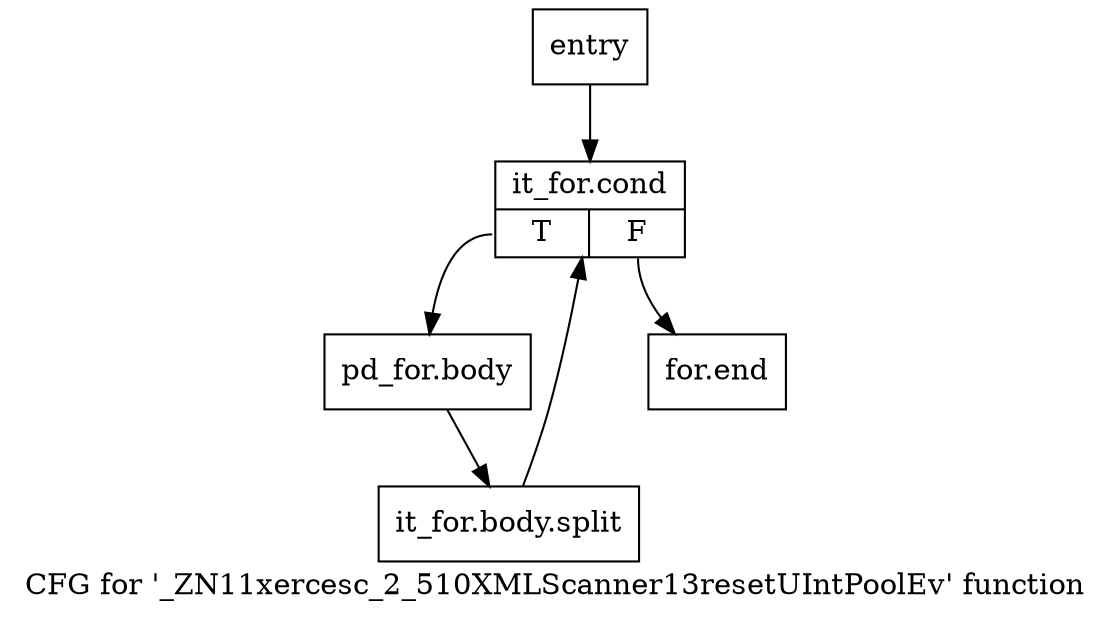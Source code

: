 digraph "CFG for '_ZN11xercesc_2_510XMLScanner13resetUIntPoolEv' function" {
	label="CFG for '_ZN11xercesc_2_510XMLScanner13resetUIntPoolEv' function";

	Node0x51c5320 [shape=record,label="{entry}"];
	Node0x51c5320 -> Node0x51e6290;
	Node0x51e6290 [shape=record,label="{it_for.cond|{<s0>T|<s1>F}}"];
	Node0x51e6290:s0 -> Node0x51e62e0;
	Node0x51e6290:s1 -> Node0x51e6330;
	Node0x51e62e0 [shape=record,label="{pd_for.body}"];
	Node0x51e62e0 -> Node0xb318e50;
	Node0xb318e50 [shape=record,label="{it_for.body.split}"];
	Node0xb318e50 -> Node0x51e6290;
	Node0x51e6330 [shape=record,label="{for.end}"];
}
